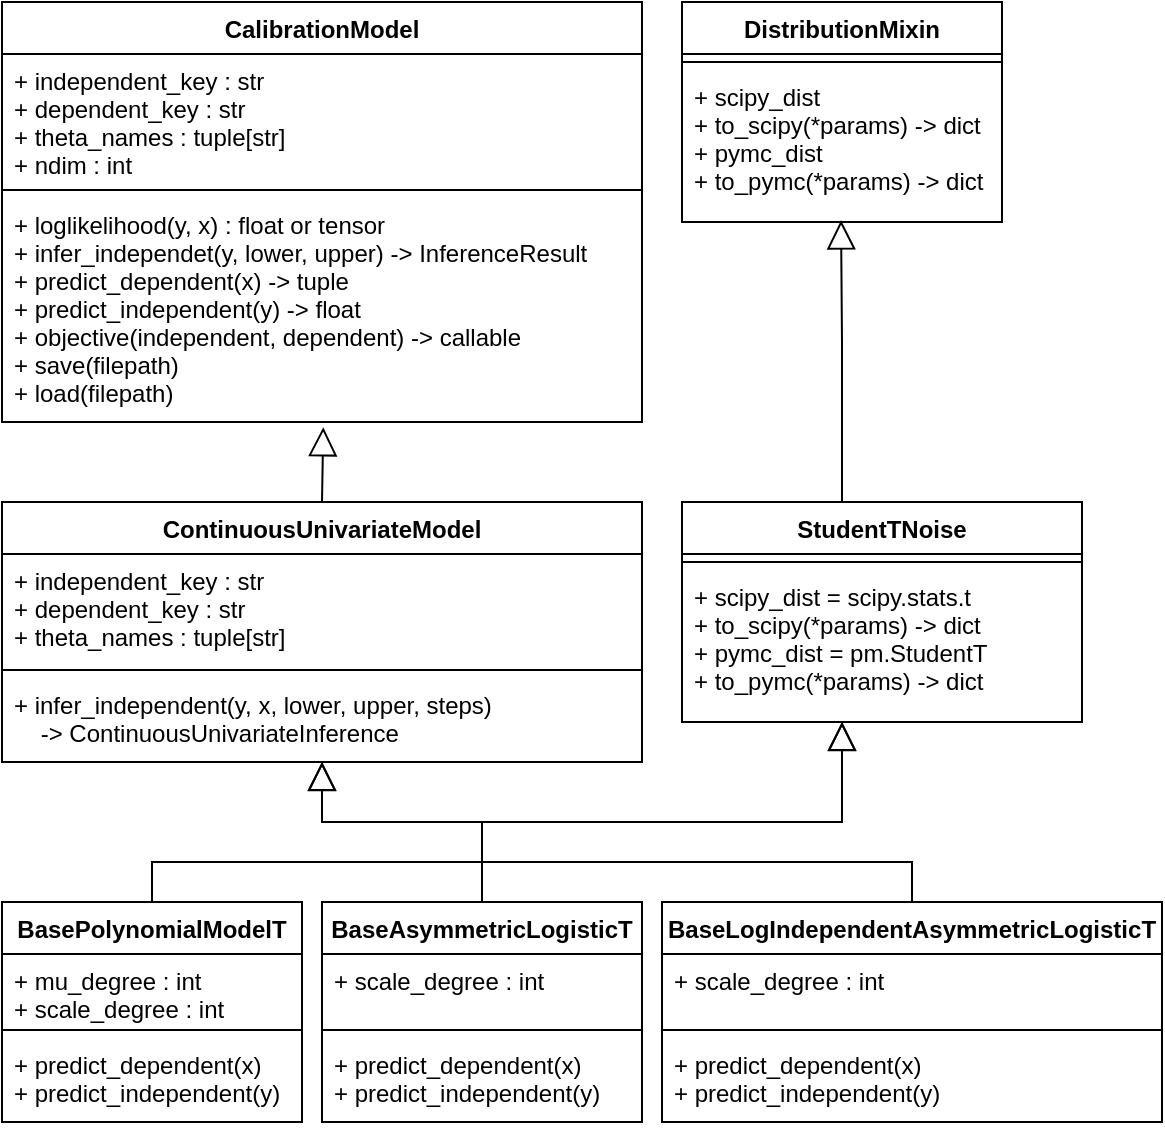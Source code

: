 <mxfile compressed="false" version="15.7.0" type="device">
  <diagram id="yCOuzRYzMw2SDSEQppDb" name="Page-1">
    <mxGraphModel dx="1718" dy="950" grid="1" gridSize="10" guides="1" tooltips="1" connect="1" arrows="1" fold="1" page="1" pageScale="1" pageWidth="600" pageHeight="600" math="0" shadow="0">
      <root>
        <mxCell id="0" />
        <mxCell id="1" parent="0" />
        <mxCell id="qjuadA7wmCwQomGd4DEM-1" value="CalibrationModel" style="swimlane;fontStyle=1;align=center;verticalAlign=top;childLayout=stackLayout;horizontal=1;startSize=26;horizontalStack=0;resizeParent=1;resizeParentMax=0;resizeLast=0;collapsible=1;marginBottom=0;" parent="1" vertex="1">
          <mxGeometry width="320" height="210" as="geometry" />
        </mxCell>
        <mxCell id="qjuadA7wmCwQomGd4DEM-2" value="+ independent_key : str&#xa;+ dependent_key : str&#xa;+ theta_names : tuple[str]&#xa;+ ndim : int&#xa;" style="text;strokeColor=none;fillColor=none;align=left;verticalAlign=top;spacingLeft=4;spacingRight=4;overflow=hidden;rotatable=0;points=[[0,0.5],[1,0.5]];portConstraint=eastwest;" parent="qjuadA7wmCwQomGd4DEM-1" vertex="1">
          <mxGeometry y="26" width="320" height="64" as="geometry" />
        </mxCell>
        <mxCell id="qjuadA7wmCwQomGd4DEM-3" value="" style="line;strokeWidth=1;fillColor=none;align=left;verticalAlign=middle;spacingTop=-1;spacingLeft=3;spacingRight=3;rotatable=0;labelPosition=right;points=[];portConstraint=eastwest;" parent="qjuadA7wmCwQomGd4DEM-1" vertex="1">
          <mxGeometry y="90" width="320" height="8" as="geometry" />
        </mxCell>
        <mxCell id="qjuadA7wmCwQomGd4DEM-4" value="+ loglikelihood(y, x) : float or tensor&#xa;+ infer_independet(y, lower, upper) -&gt; InferenceResult&#xa;+ predict_dependent(x) -&gt; tuple&#xa;+ predict_independent(y) -&gt; float&#xa;+ objective(independent, dependent) -&gt; callable&#xa;+ save(filepath)&#xa;+ load(filepath)" style="text;strokeColor=none;fillColor=none;align=left;verticalAlign=top;spacingLeft=4;spacingRight=4;overflow=hidden;rotatable=0;points=[[0,0.5],[1,0.5]];portConstraint=eastwest;" parent="qjuadA7wmCwQomGd4DEM-1" vertex="1">
          <mxGeometry y="98" width="320" height="112" as="geometry" />
        </mxCell>
        <mxCell id="-Sqq0ENuxb83PTL8hh-A-35" style="edgeStyle=orthogonalEdgeStyle;rounded=0;orthogonalLoop=1;jettySize=auto;html=1;exitX=0.5;exitY=0;exitDx=0;exitDy=0;entryX=0.5;entryY=1;entryDx=0;entryDy=0;entryPerimeter=0;endArrow=block;endFill=0;endSize=12;strokeWidth=1;" edge="1" parent="1" source="qjuadA7wmCwQomGd4DEM-13" target="-Sqq0ENuxb83PTL8hh-A-21">
          <mxGeometry relative="1" as="geometry">
            <Array as="points">
              <mxPoint x="240" y="410" />
              <mxPoint x="160" y="410" />
            </Array>
          </mxGeometry>
        </mxCell>
        <mxCell id="-Sqq0ENuxb83PTL8hh-A-36" style="edgeStyle=orthogonalEdgeStyle;rounded=0;orthogonalLoop=1;jettySize=auto;html=1;exitX=0.5;exitY=0;exitDx=0;exitDy=0;endArrow=block;endFill=0;endSize=12;strokeWidth=1;" edge="1" parent="1" source="qjuadA7wmCwQomGd4DEM-13">
          <mxGeometry relative="1" as="geometry">
            <mxPoint x="420" y="360" as="targetPoint" />
            <Array as="points">
              <mxPoint x="240" y="410" />
              <mxPoint x="420" y="410" />
            </Array>
          </mxGeometry>
        </mxCell>
        <mxCell id="qjuadA7wmCwQomGd4DEM-13" value="BaseAsymmetricLogisticT" style="swimlane;fontStyle=1;align=center;verticalAlign=top;childLayout=stackLayout;horizontal=1;startSize=26;horizontalStack=0;resizeParent=1;resizeParentMax=0;resizeLast=0;collapsible=1;marginBottom=0;" parent="1" vertex="1">
          <mxGeometry x="160" y="450" width="160" height="110" as="geometry" />
        </mxCell>
        <mxCell id="qjuadA7wmCwQomGd4DEM-14" value="+ scale_degree : int&#xa;&#xa;&#xa;" style="text;strokeColor=none;fillColor=none;align=left;verticalAlign=top;spacingLeft=4;spacingRight=4;overflow=hidden;rotatable=0;points=[[0,0.5],[1,0.5]];portConstraint=eastwest;" parent="qjuadA7wmCwQomGd4DEM-13" vertex="1">
          <mxGeometry y="26" width="160" height="34" as="geometry" />
        </mxCell>
        <mxCell id="qjuadA7wmCwQomGd4DEM-15" value="" style="line;strokeWidth=1;fillColor=none;align=left;verticalAlign=middle;spacingTop=-1;spacingLeft=3;spacingRight=3;rotatable=0;labelPosition=right;points=[];portConstraint=eastwest;" parent="qjuadA7wmCwQomGd4DEM-13" vertex="1">
          <mxGeometry y="60" width="160" height="8" as="geometry" />
        </mxCell>
        <mxCell id="qjuadA7wmCwQomGd4DEM-16" value="+ predict_dependent(x)&#xa;+ predict_independent(y)&#xa;&#xa;&#xa;" style="text;strokeColor=none;fillColor=none;align=left;verticalAlign=top;spacingLeft=4;spacingRight=4;overflow=hidden;rotatable=0;points=[[0,0.5],[1,0.5]];portConstraint=eastwest;" parent="qjuadA7wmCwQomGd4DEM-13" vertex="1">
          <mxGeometry y="68" width="160" height="42" as="geometry" />
        </mxCell>
        <mxCell id="-Sqq0ENuxb83PTL8hh-A-37" style="edgeStyle=orthogonalEdgeStyle;rounded=0;orthogonalLoop=1;jettySize=auto;html=1;exitX=0.5;exitY=0;exitDx=0;exitDy=0;entryX=0.4;entryY=0.998;entryDx=0;entryDy=0;entryPerimeter=0;endArrow=block;endFill=0;endSize=12;strokeWidth=1;" edge="1" parent="1" source="qjuadA7wmCwQomGd4DEM-9" target="-Sqq0ENuxb83PTL8hh-A-3">
          <mxGeometry relative="1" as="geometry">
            <Array as="points">
              <mxPoint x="75" y="430" />
              <mxPoint x="240" y="430" />
              <mxPoint x="240" y="410" />
              <mxPoint x="420" y="410" />
            </Array>
          </mxGeometry>
        </mxCell>
        <mxCell id="qjuadA7wmCwQomGd4DEM-9" value="BasePolynomialModelT" style="swimlane;fontStyle=1;align=center;verticalAlign=top;childLayout=stackLayout;horizontal=1;startSize=26;horizontalStack=0;resizeParent=1;resizeParentMax=0;resizeLast=0;collapsible=1;marginBottom=0;" parent="1" vertex="1">
          <mxGeometry y="450" width="150" height="110" as="geometry" />
        </mxCell>
        <mxCell id="qjuadA7wmCwQomGd4DEM-10" value="+ mu_degree : int&#xa;+ scale_degree : int&#xa;" style="text;strokeColor=none;fillColor=none;align=left;verticalAlign=top;spacingLeft=4;spacingRight=4;overflow=hidden;rotatable=0;points=[[0,0.5],[1,0.5]];portConstraint=eastwest;" parent="qjuadA7wmCwQomGd4DEM-9" vertex="1">
          <mxGeometry y="26" width="150" height="34" as="geometry" />
        </mxCell>
        <mxCell id="qjuadA7wmCwQomGd4DEM-11" value="" style="line;strokeWidth=1;fillColor=none;align=left;verticalAlign=middle;spacingTop=-1;spacingLeft=3;spacingRight=3;rotatable=0;labelPosition=right;points=[];portConstraint=eastwest;" parent="qjuadA7wmCwQomGd4DEM-9" vertex="1">
          <mxGeometry y="60" width="150" height="8" as="geometry" />
        </mxCell>
        <mxCell id="qjuadA7wmCwQomGd4DEM-12" value="+ predict_dependent(x)&#xa;+ predict_independent(y)&#xa;" style="text;strokeColor=none;fillColor=none;align=left;verticalAlign=top;spacingLeft=4;spacingRight=4;overflow=hidden;rotatable=0;points=[[0,0.5],[1,0.5]];portConstraint=eastwest;" parent="qjuadA7wmCwQomGd4DEM-9" vertex="1">
          <mxGeometry y="68" width="150" height="42" as="geometry" />
        </mxCell>
        <mxCell id="-Sqq0ENuxb83PTL8hh-A-38" style="edgeStyle=orthogonalEdgeStyle;rounded=0;orthogonalLoop=1;jettySize=auto;html=1;exitX=0.5;exitY=0;exitDx=0;exitDy=0;entryX=0.5;entryY=0.997;entryDx=0;entryDy=0;entryPerimeter=0;endArrow=block;endFill=0;endSize=12;strokeWidth=1;" edge="1" parent="1" source="qjuadA7wmCwQomGd4DEM-17" target="-Sqq0ENuxb83PTL8hh-A-21">
          <mxGeometry relative="1" as="geometry">
            <Array as="points">
              <mxPoint x="455" y="430" />
              <mxPoint x="240" y="430" />
              <mxPoint x="240" y="410" />
              <mxPoint x="160" y="410" />
            </Array>
          </mxGeometry>
        </mxCell>
        <mxCell id="qjuadA7wmCwQomGd4DEM-17" value="BaseLogIndependentAsymmetricLogisticT" style="swimlane;fontStyle=1;align=center;verticalAlign=top;childLayout=stackLayout;horizontal=1;startSize=26;horizontalStack=0;resizeParent=1;resizeParentMax=0;resizeLast=0;collapsible=1;marginBottom=0;" parent="1" vertex="1">
          <mxGeometry x="330" y="450" width="250" height="110" as="geometry" />
        </mxCell>
        <mxCell id="qjuadA7wmCwQomGd4DEM-18" value="+ scale_degree : int&#xa;&#xa;" style="text;strokeColor=none;fillColor=none;align=left;verticalAlign=top;spacingLeft=4;spacingRight=4;overflow=hidden;rotatable=0;points=[[0,0.5],[1,0.5]];portConstraint=eastwest;" parent="qjuadA7wmCwQomGd4DEM-17" vertex="1">
          <mxGeometry y="26" width="250" height="34" as="geometry" />
        </mxCell>
        <mxCell id="qjuadA7wmCwQomGd4DEM-19" value="" style="line;strokeWidth=1;fillColor=none;align=left;verticalAlign=middle;spacingTop=-1;spacingLeft=3;spacingRight=3;rotatable=0;labelPosition=right;points=[];portConstraint=eastwest;" parent="qjuadA7wmCwQomGd4DEM-17" vertex="1">
          <mxGeometry y="60" width="250" height="8" as="geometry" />
        </mxCell>
        <mxCell id="qjuadA7wmCwQomGd4DEM-20" value="+ predict_dependent(x)&#xa;+ predict_independent(y)&#xa;&#xa;&#xa;" style="text;strokeColor=none;fillColor=none;align=left;verticalAlign=top;spacingLeft=4;spacingRight=4;overflow=hidden;rotatable=0;points=[[0,0.5],[1,0.5]];portConstraint=eastwest;" parent="qjuadA7wmCwQomGd4DEM-17" vertex="1">
          <mxGeometry y="68" width="250" height="42" as="geometry" />
        </mxCell>
        <mxCell id="-Sqq0ENuxb83PTL8hh-A-11" style="edgeStyle=orthogonalEdgeStyle;rounded=0;orthogonalLoop=1;jettySize=auto;html=1;exitX=0.5;exitY=0;exitDx=0;exitDy=0;entryX=0.497;entryY=0.989;entryDx=0;entryDy=0;entryPerimeter=0;endArrow=block;endFill=0;endSize=12;strokeWidth=1;" edge="1" parent="1" source="-Sqq0ENuxb83PTL8hh-A-1" target="-Sqq0ENuxb83PTL8hh-A-10">
          <mxGeometry relative="1" as="geometry">
            <Array as="points">
              <mxPoint x="420" y="170" />
              <mxPoint x="420" y="145" />
            </Array>
          </mxGeometry>
        </mxCell>
        <mxCell id="-Sqq0ENuxb83PTL8hh-A-1" value="StudentTNoise" style="swimlane;fontStyle=1;align=center;verticalAlign=top;childLayout=stackLayout;horizontal=1;startSize=26;horizontalStack=0;resizeParent=1;resizeParentMax=0;resizeLast=0;collapsible=1;marginBottom=0;" vertex="1" parent="1">
          <mxGeometry x="340" y="250" width="200" height="110" as="geometry" />
        </mxCell>
        <mxCell id="-Sqq0ENuxb83PTL8hh-A-2" value="" style="line;strokeWidth=1;fillColor=none;align=left;verticalAlign=middle;spacingTop=-1;spacingLeft=3;spacingRight=3;rotatable=0;labelPosition=right;points=[];portConstraint=eastwest;" vertex="1" parent="-Sqq0ENuxb83PTL8hh-A-1">
          <mxGeometry y="26" width="200" height="8" as="geometry" />
        </mxCell>
        <mxCell id="-Sqq0ENuxb83PTL8hh-A-3" value="+ scipy_dist = scipy.stats.t&#xa;+ to_scipy(*params) -&gt; dict&#xa;+ pymc_dist = pm.StudentT&#xa;+ to_pymc(*params) -&gt; dict&#xa;" style="text;strokeColor=none;fillColor=none;align=left;verticalAlign=top;spacingLeft=4;spacingRight=4;overflow=hidden;rotatable=0;points=[[0,0.5],[1,0.5]];portConstraint=eastwest;" vertex="1" parent="-Sqq0ENuxb83PTL8hh-A-1">
          <mxGeometry y="34" width="200" height="76" as="geometry" />
        </mxCell>
        <mxCell id="-Sqq0ENuxb83PTL8hh-A-8" value="DistributionMixin" style="swimlane;fontStyle=1;align=center;verticalAlign=top;childLayout=stackLayout;horizontal=1;startSize=26;horizontalStack=0;resizeParent=1;resizeParentMax=0;resizeLast=0;collapsible=1;marginBottom=0;" vertex="1" parent="1">
          <mxGeometry x="340" width="160" height="110" as="geometry" />
        </mxCell>
        <mxCell id="-Sqq0ENuxb83PTL8hh-A-9" value="" style="line;strokeWidth=1;fillColor=none;align=left;verticalAlign=middle;spacingTop=-1;spacingLeft=3;spacingRight=3;rotatable=0;labelPosition=right;points=[];portConstraint=eastwest;" vertex="1" parent="-Sqq0ENuxb83PTL8hh-A-8">
          <mxGeometry y="26" width="160" height="8" as="geometry" />
        </mxCell>
        <mxCell id="-Sqq0ENuxb83PTL8hh-A-10" value="+ scipy_dist&#xa;+ to_scipy(*params) -&gt; dict&#xa;+ pymc_dist&#xa;+ to_pymc(*params) -&gt; dict&#xa;" style="text;strokeColor=none;fillColor=none;align=left;verticalAlign=top;spacingLeft=4;spacingRight=4;overflow=hidden;rotatable=0;points=[[0,0.5],[1,0.5]];portConstraint=eastwest;" vertex="1" parent="-Sqq0ENuxb83PTL8hh-A-8">
          <mxGeometry y="34" width="160" height="76" as="geometry" />
        </mxCell>
        <mxCell id="-Sqq0ENuxb83PTL8hh-A-22" style="edgeStyle=orthogonalEdgeStyle;rounded=0;orthogonalLoop=1;jettySize=auto;html=1;exitX=0.5;exitY=0;exitDx=0;exitDy=0;entryX=0.502;entryY=1.023;entryDx=0;entryDy=0;entryPerimeter=0;endArrow=block;endFill=0;endSize=12;strokeWidth=1;" edge="1" parent="1" source="-Sqq0ENuxb83PTL8hh-A-18" target="qjuadA7wmCwQomGd4DEM-4">
          <mxGeometry relative="1" as="geometry" />
        </mxCell>
        <mxCell id="-Sqq0ENuxb83PTL8hh-A-18" value="ContinuousUnivariateModel" style="swimlane;fontStyle=1;align=center;verticalAlign=top;childLayout=stackLayout;horizontal=1;startSize=26;horizontalStack=0;resizeParent=1;resizeParentMax=0;resizeLast=0;collapsible=1;marginBottom=0;" vertex="1" parent="1">
          <mxGeometry y="250" width="320" height="130" as="geometry" />
        </mxCell>
        <mxCell id="-Sqq0ENuxb83PTL8hh-A-19" value="+ independent_key : str&#xa;+ dependent_key : str&#xa;+ theta_names : tuple[str]&#xa;" style="text;strokeColor=none;fillColor=none;align=left;verticalAlign=top;spacingLeft=4;spacingRight=4;overflow=hidden;rotatable=0;points=[[0,0.5],[1,0.5]];portConstraint=eastwest;" vertex="1" parent="-Sqq0ENuxb83PTL8hh-A-18">
          <mxGeometry y="26" width="320" height="54" as="geometry" />
        </mxCell>
        <mxCell id="-Sqq0ENuxb83PTL8hh-A-20" value="" style="line;strokeWidth=1;fillColor=none;align=left;verticalAlign=middle;spacingTop=-1;spacingLeft=3;spacingRight=3;rotatable=0;labelPosition=right;points=[];portConstraint=eastwest;" vertex="1" parent="-Sqq0ENuxb83PTL8hh-A-18">
          <mxGeometry y="80" width="320" height="8" as="geometry" />
        </mxCell>
        <mxCell id="-Sqq0ENuxb83PTL8hh-A-21" value="+ infer_independent(y, x, lower, upper, steps)&#xa;    -&gt; ContinuousUnivariateInference" style="text;strokeColor=none;fillColor=none;align=left;verticalAlign=top;spacingLeft=4;spacingRight=4;overflow=hidden;rotatable=0;points=[[0,0.5],[1,0.5]];portConstraint=eastwest;" vertex="1" parent="-Sqq0ENuxb83PTL8hh-A-18">
          <mxGeometry y="88" width="320" height="42" as="geometry" />
        </mxCell>
      </root>
    </mxGraphModel>
  </diagram>
</mxfile>
